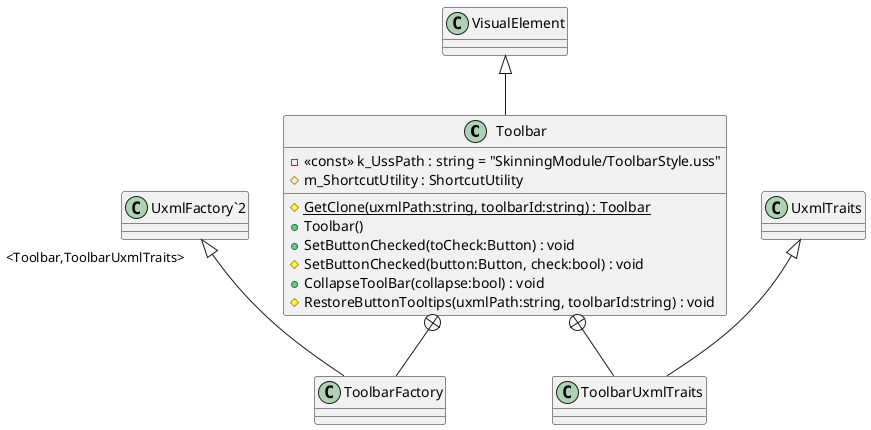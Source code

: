 @startuml
class Toolbar {
    - <<const>> k_UssPath : string = "SkinningModule/ToolbarStyle.uss"
    # m_ShortcutUtility : ShortcutUtility
    # {static} GetClone(uxmlPath:string, toolbarId:string) : Toolbar
    + Toolbar()
    + SetButtonChecked(toCheck:Button) : void
    # SetButtonChecked(button:Button, check:bool) : void
    + CollapseToolBar(collapse:bool) : void
    # RestoreButtonTooltips(uxmlPath:string, toolbarId:string) : void
}
class ToolbarFactory {
}
class ToolbarUxmlTraits {
}
VisualElement <|-- Toolbar
Toolbar +-- ToolbarFactory
"UxmlFactory`2" "<Toolbar,ToolbarUxmlTraits>" <|-- ToolbarFactory
Toolbar +-- ToolbarUxmlTraits
UxmlTraits <|-- ToolbarUxmlTraits
@enduml
